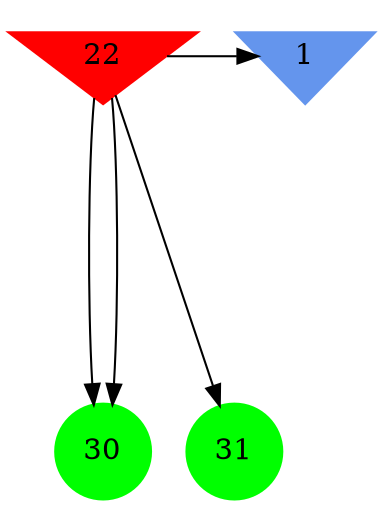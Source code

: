 digraph brain {
	ranksep=2.0;
	1 [shape=invtriangle,style=filled,color=cornflowerblue];
	22 [shape=invtriangle,style=filled,color=red];
	30 [shape=circle,style=filled,color=green];
	31 [shape=circle,style=filled,color=green];
	22	->	1;
	22	->	30;
	22	->	31;
	22	->	30;
	{ rank=same; 1; 22; }
	{ rank=same; }
	{ rank=same; 30; 31; }
}
